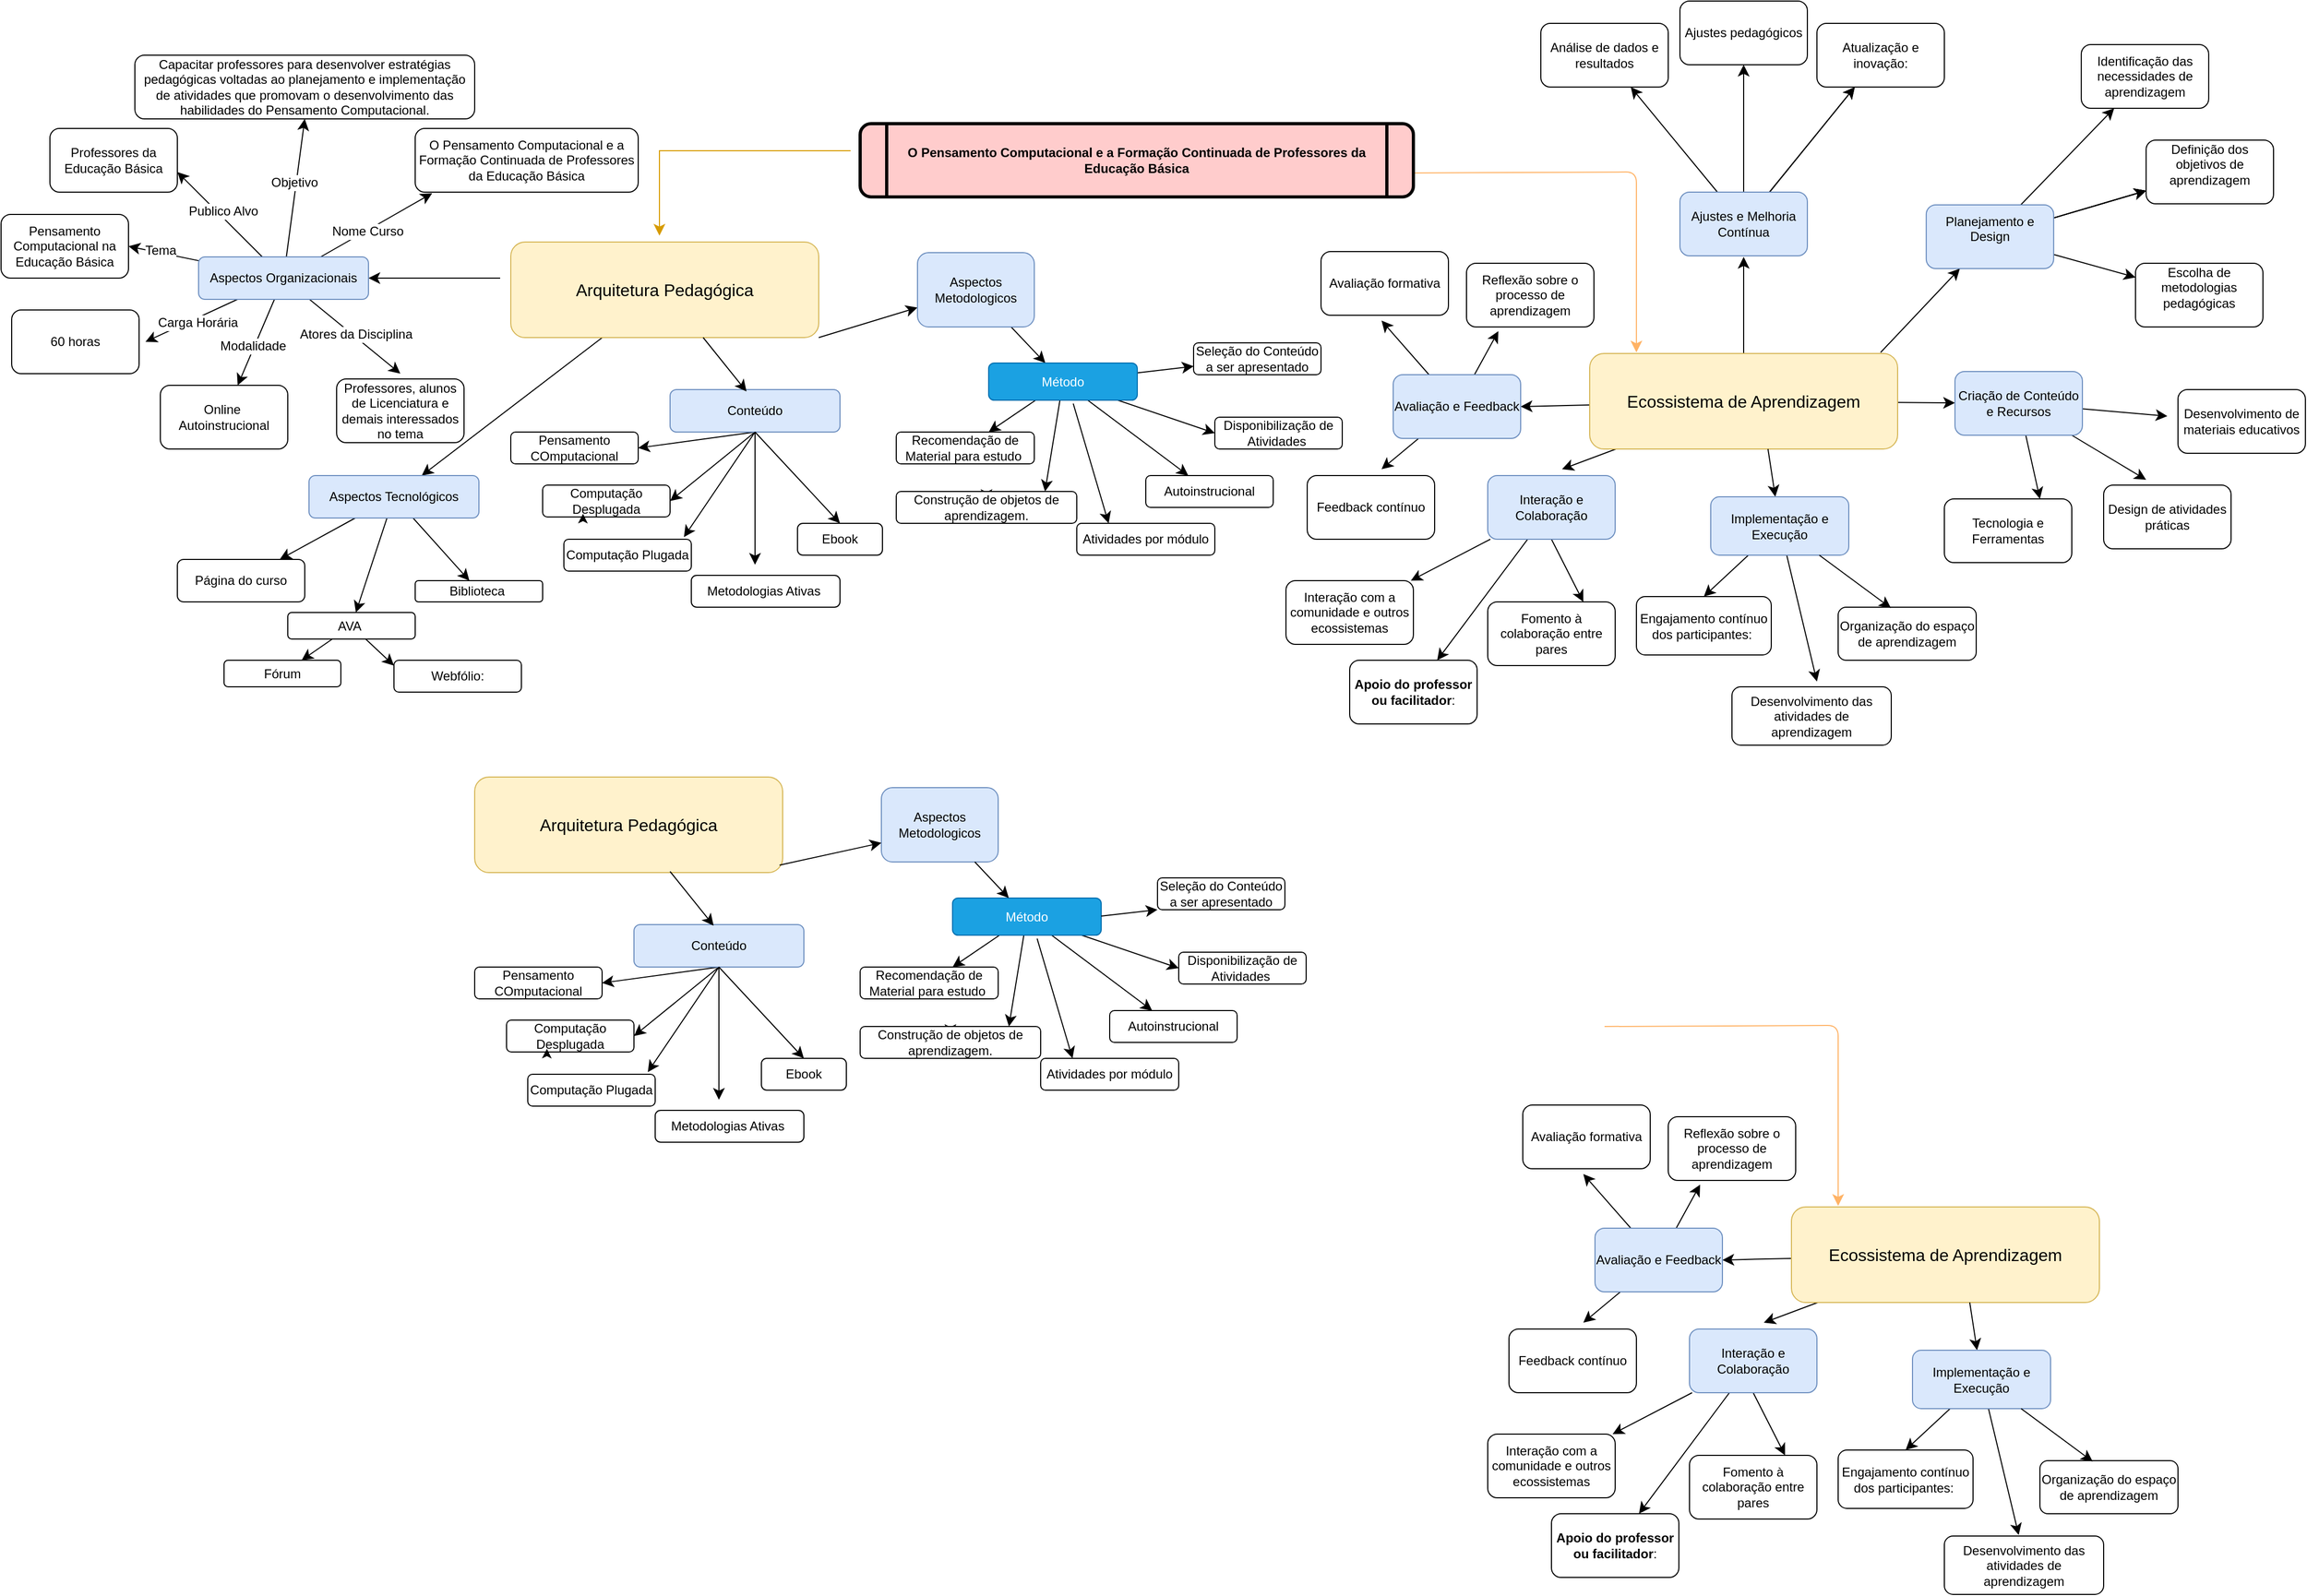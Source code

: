 <mxfile version="26.1.0">
  <diagram name="Page-1" id="c7558073-3199-34d8-9f00-42111426c3f3">
    <mxGraphModel dx="3997" dy="2118" grid="1" gridSize="10" guides="1" tooltips="1" connect="1" arrows="1" fold="1" page="1" pageScale="1" pageWidth="826" pageHeight="1169" background="none" math="0" shadow="0">
      <root>
        <mxCell id="0" />
        <mxCell id="1" parent="0" />
        <mxCell id="SkKkJVJDw8LlTHJwV8wK-248" style="edgeStyle=none;curved=0;rounded=1;orthogonalLoop=1;jettySize=auto;html=1;fontSize=12;startSize=8;endSize=8;jumpSize=15;strokeColor=#FFB366;" parent="1" edge="1">
          <mxGeometry relative="1" as="geometry">
            <mxPoint x="580" y="-570" as="targetPoint" />
            <mxPoint x="360" y="-739" as="sourcePoint" />
            <Array as="points">
              <mxPoint x="580" y="-740" />
            </Array>
          </mxGeometry>
        </mxCell>
        <mxCell id="SkKkJVJDw8LlTHJwV8wK-280" style="edgeStyle=none;curved=0;rounded=0;orthogonalLoop=1;jettySize=auto;html=1;fontSize=12;startSize=8;endSize=8;fillColor=#ffe6cc;strokeColor=#D79B00;jumpSize=15;" parent="1" edge="1">
          <mxGeometry relative="1" as="geometry">
            <mxPoint x="-340" y="-680" as="targetPoint" />
            <mxPoint x="-160" y="-760" as="sourcePoint" />
            <Array as="points">
              <mxPoint x="-340" y="-760" />
            </Array>
          </mxGeometry>
        </mxCell>
        <mxCell id="5" value="O Pensamento Computacional e a Formação Continuada de Professores da Educação Básica" style="shape=process;whiteSpace=wrap;align=center;verticalAlign=middle;size=0.048;fontStyle=1;strokeWidth=3;fillColor=#FFCCCC;rounded=1;" parent="1" vertex="1">
          <mxGeometry x="-151" y="-785.5" width="521" height="69" as="geometry" />
        </mxCell>
        <mxCell id="SkKkJVJDw8LlTHJwV8wK-193" style="edgeStyle=none;curved=1;rounded=1;orthogonalLoop=1;jettySize=auto;html=1;fontSize=12;startSize=8;endSize=8;" parent="1" target="SkKkJVJDw8LlTHJwV8wK-194" edge="1">
          <mxGeometry relative="1" as="geometry">
            <mxPoint x="912.93" y="-567" as="targetPoint" />
            <mxPoint x="810" y="-570" as="sourcePoint" />
          </mxGeometry>
        </mxCell>
        <mxCell id="SkKkJVJDw8LlTHJwV8wK-197" style="edgeStyle=none;curved=1;rounded=1;orthogonalLoop=1;jettySize=auto;html=1;fontSize=12;startSize=8;endSize=8;" parent="1" source="SkKkJVJDw8LlTHJwV8wK-104" target="SkKkJVJDw8LlTHJwV8wK-198" edge="1">
          <mxGeometry relative="1" as="geometry">
            <mxPoint x="780" y="-417" as="targetPoint" />
          </mxGeometry>
        </mxCell>
        <mxCell id="SkKkJVJDw8LlTHJwV8wK-201" style="edgeStyle=none;curved=1;rounded=1;orthogonalLoop=1;jettySize=auto;html=1;fontSize=12;startSize=8;endSize=8;entryX=1;entryY=0.5;entryDx=0;entryDy=0;" parent="1" source="SkKkJVJDw8LlTHJwV8wK-104" target="SkKkJVJDw8LlTHJwV8wK-202" edge="1">
          <mxGeometry relative="1" as="geometry">
            <mxPoint x="483" y="-498.87" as="targetPoint" />
          </mxGeometry>
        </mxCell>
        <mxCell id="SkKkJVJDw8LlTHJwV8wK-257" style="edgeStyle=none;curved=1;rounded=1;orthogonalLoop=1;jettySize=auto;html=1;fontSize=12;startSize=8;endSize=8;" parent="1" source="SkKkJVJDw8LlTHJwV8wK-104" edge="1">
          <mxGeometry relative="1" as="geometry">
            <mxPoint x="510" y="-460" as="targetPoint" />
          </mxGeometry>
        </mxCell>
        <mxCell id="SkKkJVJDw8LlTHJwV8wK-264" style="edgeStyle=none;curved=1;rounded=1;orthogonalLoop=1;jettySize=auto;html=1;fontSize=12;startSize=8;endSize=8;" parent="1" source="SkKkJVJDw8LlTHJwV8wK-104" edge="1">
          <mxGeometry relative="1" as="geometry">
            <mxPoint x="681" y="-660" as="targetPoint" />
          </mxGeometry>
        </mxCell>
        <mxCell id="SkKkJVJDw8LlTHJwV8wK-104" value="Ecossistema de Aprendizagem" style="text;strokeColor=#d6b656;fillColor=#fff2cc;html=1;align=center;verticalAlign=middle;whiteSpace=wrap;rounded=1;fontSize=16;" parent="1" vertex="1">
          <mxGeometry x="536" y="-569" width="290" height="90" as="geometry" />
        </mxCell>
        <mxCell id="SkKkJVJDw8LlTHJwV8wK-106" style="edgeStyle=none;curved=1;rounded=1;orthogonalLoop=1;jettySize=auto;html=1;fontSize=12;startSize=8;endSize=8;exitX=1;exitY=1;exitDx=0;exitDy=0;" parent="1" source="SkKkJVJDw8LlTHJwV8wK-105" target="SkKkJVJDw8LlTHJwV8wK-107" edge="1">
          <mxGeometry relative="1" as="geometry">
            <mxPoint x="-100" y="-460" as="targetPoint" />
            <mxPoint x="-26.842" y="-530" as="sourcePoint" />
          </mxGeometry>
        </mxCell>
        <mxCell id="SkKkJVJDw8LlTHJwV8wK-111" value="" style="edgeStyle=none;curved=1;rounded=1;orthogonalLoop=1;jettySize=auto;html=1;fontSize=12;startSize=8;endSize=8;" parent="1" target="SkKkJVJDw8LlTHJwV8wK-108" edge="1">
          <mxGeometry relative="1" as="geometry">
            <mxPoint x="-490" y="-640" as="sourcePoint" />
          </mxGeometry>
        </mxCell>
        <mxCell id="SkKkJVJDw8LlTHJwV8wK-191" style="edgeStyle=none;curved=1;rounded=1;orthogonalLoop=1;jettySize=auto;html=1;fontSize=12;startSize=8;endSize=8;" parent="1" source="SkKkJVJDw8LlTHJwV8wK-105" target="SkKkJVJDw8LlTHJwV8wK-109" edge="1">
          <mxGeometry relative="1" as="geometry">
            <mxPoint x="-460" y="-480" as="targetPoint" />
          </mxGeometry>
        </mxCell>
        <mxCell id="SkKkJVJDw8LlTHJwV8wK-105" value="Arquitetura Pedagógica" style="text;strokeColor=#d6b656;fillColor=#fff2cc;html=1;align=center;verticalAlign=middle;whiteSpace=wrap;rounded=1;fontSize=16;" parent="1" vertex="1">
          <mxGeometry x="-480" y="-674" width="290" height="90" as="geometry" />
        </mxCell>
        <mxCell id="SkKkJVJDw8LlTHJwV8wK-114" value="" style="edgeStyle=none;curved=1;rounded=1;orthogonalLoop=1;jettySize=auto;html=1;fontSize=12;startSize=8;endSize=8;" parent="1" source="SkKkJVJDw8LlTHJwV8wK-107" target="SkKkJVJDw8LlTHJwV8wK-113" edge="1">
          <mxGeometry relative="1" as="geometry" />
        </mxCell>
        <mxCell id="SkKkJVJDw8LlTHJwV8wK-107" value="Aspectos Metodologicos" style="rounded=1;whiteSpace=wrap;html=1;fillColor=#dae8fc;strokeColor=#6c8ebf;" parent="1" vertex="1">
          <mxGeometry x="-97" y="-664" width="110" height="70" as="geometry" />
        </mxCell>
        <mxCell id="SkKkJVJDw8LlTHJwV8wK-145" style="edgeStyle=none;curved=1;rounded=1;orthogonalLoop=1;jettySize=auto;html=1;fontSize=12;startSize=8;endSize=8;entryX=0.5;entryY=1;entryDx=0;entryDy=0;" parent="1" source="SkKkJVJDw8LlTHJwV8wK-108" target="SkKkJVJDw8LlTHJwV8wK-146" edge="1">
          <mxGeometry relative="1" as="geometry">
            <mxPoint x="-594" y="-780" as="targetPoint" />
          </mxGeometry>
        </mxCell>
        <mxCell id="SkKkJVJDw8LlTHJwV8wK-147" value="Objetivo" style="edgeLabel;html=1;align=center;verticalAlign=middle;resizable=0;points=[];fontSize=12;rounded=1;" parent="SkKkJVJDw8LlTHJwV8wK-145" vertex="1" connectable="0">
          <mxGeometry x="0.082" y="2" relative="1" as="geometry">
            <mxPoint as="offset" />
          </mxGeometry>
        </mxCell>
        <mxCell id="SkKkJVJDw8LlTHJwV8wK-148" style="edgeStyle=none;curved=1;rounded=1;orthogonalLoop=1;jettySize=auto;html=1;fontSize=12;startSize=8;endSize=8;" parent="1" source="SkKkJVJDw8LlTHJwV8wK-108" edge="1">
          <mxGeometry relative="1" as="geometry">
            <mxPoint x="-554" y="-720" as="targetPoint" />
          </mxGeometry>
        </mxCell>
        <mxCell id="SkKkJVJDw8LlTHJwV8wK-151" value="Nome Curso" style="edgeLabel;html=1;align=center;verticalAlign=middle;resizable=0;points=[];fontSize=12;rounded=1;" parent="SkKkJVJDw8LlTHJwV8wK-148" vertex="1" connectable="0">
          <mxGeometry x="-0.169" y="-1" relative="1" as="geometry">
            <mxPoint as="offset" />
          </mxGeometry>
        </mxCell>
        <mxCell id="SkKkJVJDw8LlTHJwV8wK-152" style="edgeStyle=none;curved=1;rounded=1;orthogonalLoop=1;jettySize=auto;html=1;fontSize=12;startSize=8;endSize=8;" parent="1" source="SkKkJVJDw8LlTHJwV8wK-108" edge="1">
          <mxGeometry relative="1" as="geometry">
            <mxPoint x="-794" y="-740" as="targetPoint" />
          </mxGeometry>
        </mxCell>
        <mxCell id="SkKkJVJDw8LlTHJwV8wK-153" value="Publico Alvo" style="edgeLabel;html=1;align=center;verticalAlign=middle;resizable=0;points=[];fontSize=12;rounded=1;" parent="SkKkJVJDw8LlTHJwV8wK-152" vertex="1" connectable="0">
          <mxGeometry x="-0.003" y="-4" relative="1" as="geometry">
            <mxPoint as="offset" />
          </mxGeometry>
        </mxCell>
        <mxCell id="SkKkJVJDw8LlTHJwV8wK-155" style="edgeStyle=none;curved=1;rounded=1;orthogonalLoop=1;jettySize=auto;html=1;fontSize=12;startSize=8;endSize=8;" parent="1" source="SkKkJVJDw8LlTHJwV8wK-108" edge="1">
          <mxGeometry relative="1" as="geometry">
            <mxPoint x="-824" y="-580" as="targetPoint" />
          </mxGeometry>
        </mxCell>
        <mxCell id="SkKkJVJDw8LlTHJwV8wK-156" value="Carga Horária" style="edgeLabel;html=1;align=center;verticalAlign=middle;resizable=0;points=[];fontSize=12;rounded=1;" parent="SkKkJVJDw8LlTHJwV8wK-155" vertex="1" connectable="0">
          <mxGeometry x="-0.085" y="4" relative="1" as="geometry">
            <mxPoint as="offset" />
          </mxGeometry>
        </mxCell>
        <mxCell id="SkKkJVJDw8LlTHJwV8wK-158" style="edgeStyle=none;curved=1;rounded=1;orthogonalLoop=1;jettySize=auto;html=1;fontSize=12;startSize=8;endSize=8;" parent="1" source="SkKkJVJDw8LlTHJwV8wK-108" target="SkKkJVJDw8LlTHJwV8wK-159" edge="1">
          <mxGeometry relative="1" as="geometry">
            <mxPoint x="-814" y="-540" as="targetPoint" />
          </mxGeometry>
        </mxCell>
        <mxCell id="SkKkJVJDw8LlTHJwV8wK-160" value="Modalidade" style="edgeLabel;html=1;align=center;verticalAlign=middle;resizable=0;points=[];fontSize=12;rounded=1;" parent="SkKkJVJDw8LlTHJwV8wK-158" vertex="1" connectable="0">
          <mxGeometry x="0.087" y="-2" relative="1" as="geometry">
            <mxPoint as="offset" />
          </mxGeometry>
        </mxCell>
        <mxCell id="SkKkJVJDw8LlTHJwV8wK-161" style="edgeStyle=none;curved=1;rounded=1;orthogonalLoop=1;jettySize=auto;html=1;fontSize=12;startSize=8;endSize=8;" parent="1" source="SkKkJVJDw8LlTHJwV8wK-108" edge="1">
          <mxGeometry relative="1" as="geometry">
            <mxPoint x="-584" y="-550" as="targetPoint" />
          </mxGeometry>
        </mxCell>
        <mxCell id="SkKkJVJDw8LlTHJwV8wK-162" value="Atores da Disciplina" style="edgeLabel;html=1;align=center;verticalAlign=middle;resizable=0;points=[];fontSize=12;rounded=1;" parent="SkKkJVJDw8LlTHJwV8wK-161" vertex="1" connectable="0">
          <mxGeometry x="-0.018" y="2" relative="1" as="geometry">
            <mxPoint as="offset" />
          </mxGeometry>
        </mxCell>
        <mxCell id="SkKkJVJDw8LlTHJwV8wK-166" style="edgeStyle=none;curved=1;rounded=1;orthogonalLoop=1;jettySize=auto;html=1;fontSize=12;startSize=8;endSize=8;entryX=1;entryY=0.5;entryDx=0;entryDy=0;" parent="1" source="SkKkJVJDw8LlTHJwV8wK-108" target="SkKkJVJDw8LlTHJwV8wK-168" edge="1">
          <mxGeometry relative="1" as="geometry">
            <mxPoint x="-814" y="-680" as="targetPoint" />
          </mxGeometry>
        </mxCell>
        <mxCell id="SkKkJVJDw8LlTHJwV8wK-167" value="Tema" style="edgeLabel;html=1;align=center;verticalAlign=middle;resizable=0;points=[];fontSize=12;rounded=1;" parent="SkKkJVJDw8LlTHJwV8wK-166" vertex="1" connectable="0">
          <mxGeometry x="0.093" y="-2" relative="1" as="geometry">
            <mxPoint as="offset" />
          </mxGeometry>
        </mxCell>
        <mxCell id="SkKkJVJDw8LlTHJwV8wK-108" value="Aspectos Organizacionais" style="rounded=1;whiteSpace=wrap;html=1;fillColor=#dae8fc;strokeColor=#6c8ebf;" parent="1" vertex="1">
          <mxGeometry x="-774" y="-660" width="160" height="40" as="geometry" />
        </mxCell>
        <mxCell id="SkKkJVJDw8LlTHJwV8wK-175" value="" style="edgeStyle=none;curved=1;rounded=1;orthogonalLoop=1;jettySize=auto;html=1;fontSize=12;startSize=8;endSize=8;" parent="1" source="SkKkJVJDw8LlTHJwV8wK-109" target="SkKkJVJDw8LlTHJwV8wK-174" edge="1">
          <mxGeometry relative="1" as="geometry" />
        </mxCell>
        <mxCell id="SkKkJVJDw8LlTHJwV8wK-181" style="edgeStyle=none;curved=1;rounded=1;orthogonalLoop=1;jettySize=auto;html=1;fontSize=12;startSize=8;endSize=8;" parent="1" source="SkKkJVJDw8LlTHJwV8wK-109" target="SkKkJVJDw8LlTHJwV8wK-182" edge="1">
          <mxGeometry relative="1" as="geometry">
            <mxPoint x="-440" y="-369" as="targetPoint" />
          </mxGeometry>
        </mxCell>
        <mxCell id="SkKkJVJDw8LlTHJwV8wK-183" style="edgeStyle=none;curved=1;rounded=1;orthogonalLoop=1;jettySize=auto;html=1;fontSize=12;startSize=8;endSize=8;" parent="1" source="SkKkJVJDw8LlTHJwV8wK-109" target="SkKkJVJDw8LlTHJwV8wK-184" edge="1">
          <mxGeometry relative="1" as="geometry">
            <mxPoint x="-720" y="-409" as="targetPoint" />
          </mxGeometry>
        </mxCell>
        <mxCell id="SkKkJVJDw8LlTHJwV8wK-109" value="Aspectos Tecnológicos" style="rounded=1;whiteSpace=wrap;html=1;fillColor=#dae8fc;strokeColor=#6c8ebf;" parent="1" vertex="1">
          <mxGeometry x="-670" y="-454" width="160" height="40" as="geometry" />
        </mxCell>
        <mxCell id="SkKkJVJDw8LlTHJwV8wK-131" value="" style="edgeStyle=none;curved=1;rounded=1;orthogonalLoop=1;jettySize=auto;html=1;fontSize=12;startSize=8;endSize=8;entryX=1;entryY=0.5;entryDx=0;entryDy=0;exitX=0.5;exitY=1;exitDx=0;exitDy=0;" parent="1" source="SkKkJVJDw8LlTHJwV8wK-110" target="SkKkJVJDw8LlTHJwV8wK-128" edge="1">
          <mxGeometry relative="1" as="geometry">
            <mxPoint x="-350" y="-450" as="targetPoint" />
            <mxPoint x="-250" y="-490" as="sourcePoint" />
          </mxGeometry>
        </mxCell>
        <mxCell id="SkKkJVJDw8LlTHJwV8wK-141" style="edgeStyle=none;curved=1;rounded=1;orthogonalLoop=1;jettySize=auto;html=1;fontSize=12;startSize=8;endSize=8;entryX=1;entryY=0.5;entryDx=0;entryDy=0;exitX=0.5;exitY=1;exitDx=0;exitDy=0;" parent="1" source="SkKkJVJDw8LlTHJwV8wK-110" target="SkKkJVJDw8LlTHJwV8wK-142" edge="1">
          <mxGeometry relative="1" as="geometry">
            <mxPoint x="-310" y="-390" as="targetPoint" />
          </mxGeometry>
        </mxCell>
        <mxCell id="SkKkJVJDw8LlTHJwV8wK-110" value="Conteúdo" style="rounded=1;whiteSpace=wrap;html=1;fillColor=#dae8fc;strokeColor=#6c8ebf;" parent="1" vertex="1">
          <mxGeometry x="-330" y="-535" width="160" height="40" as="geometry" />
        </mxCell>
        <mxCell id="SkKkJVJDw8LlTHJwV8wK-116" value="" style="edgeStyle=none;curved=1;rounded=1;orthogonalLoop=1;jettySize=auto;html=1;fontSize=12;startSize=8;endSize=8;" parent="1" source="SkKkJVJDw8LlTHJwV8wK-113" target="SkKkJVJDw8LlTHJwV8wK-115" edge="1">
          <mxGeometry relative="1" as="geometry" />
        </mxCell>
        <mxCell id="SkKkJVJDw8LlTHJwV8wK-121" value="" style="edgeStyle=none;curved=1;rounded=1;orthogonalLoop=1;jettySize=auto;html=1;fontSize=12;startSize=8;endSize=8;" parent="1" source="SkKkJVJDw8LlTHJwV8wK-113" target="SkKkJVJDw8LlTHJwV8wK-120" edge="1">
          <mxGeometry relative="1" as="geometry" />
        </mxCell>
        <mxCell id="SkKkJVJDw8LlTHJwV8wK-123" value="" style="edgeStyle=none;curved=1;rounded=1;orthogonalLoop=1;jettySize=auto;html=1;fontSize=12;startSize=8;endSize=8;" parent="1" source="SkKkJVJDw8LlTHJwV8wK-113" target="SkKkJVJDw8LlTHJwV8wK-122" edge="1">
          <mxGeometry relative="1" as="geometry" />
        </mxCell>
        <mxCell id="SkKkJVJDw8LlTHJwV8wK-124" style="edgeStyle=none;curved=1;rounded=1;orthogonalLoop=1;jettySize=auto;html=1;fontSize=12;startSize=8;endSize=8;exitX=0.569;exitY=1.091;exitDx=0;exitDy=0;exitPerimeter=0;" parent="1" source="SkKkJVJDw8LlTHJwV8wK-113" edge="1">
          <mxGeometry relative="1" as="geometry">
            <mxPoint x="83" y="-409" as="targetPoint" />
          </mxGeometry>
        </mxCell>
        <mxCell id="SkKkJVJDw8LlTHJwV8wK-139" style="edgeStyle=none;curved=1;rounded=1;orthogonalLoop=1;jettySize=auto;html=1;entryX=0;entryY=0.5;entryDx=0;entryDy=0;fontSize=12;startSize=8;endSize=8;" parent="1" source="SkKkJVJDw8LlTHJwV8wK-113" target="SkKkJVJDw8LlTHJwV8wK-117" edge="1">
          <mxGeometry relative="1" as="geometry" />
        </mxCell>
        <mxCell id="SkKkJVJDw8LlTHJwV8wK-171" style="edgeStyle=none;curved=1;rounded=1;orthogonalLoop=1;jettySize=auto;html=1;fontSize=12;startSize=8;endSize=8;entryX=0.824;entryY=0;entryDx=0;entryDy=0;entryPerimeter=0;" parent="1" source="SkKkJVJDw8LlTHJwV8wK-113" target="SkKkJVJDw8LlTHJwV8wK-173" edge="1">
          <mxGeometry relative="1" as="geometry">
            <mxPoint x="-27" y="-369" as="targetPoint" />
          </mxGeometry>
        </mxCell>
        <mxCell id="SkKkJVJDw8LlTHJwV8wK-113" value="Método" style="whiteSpace=wrap;html=1;rounded=1;fillColor=#1ba1e2;strokeColor=#006EAF;fontColor=#ffffff;" parent="1" vertex="1">
          <mxGeometry x="-30" y="-560" width="140" height="35" as="geometry" />
        </mxCell>
        <mxCell id="SkKkJVJDw8LlTHJwV8wK-115" value="Autoinstrucional" style="whiteSpace=wrap;html=1;rounded=1;" parent="1" vertex="1">
          <mxGeometry x="118" y="-454" width="120" height="30" as="geometry" />
        </mxCell>
        <mxCell id="SkKkJVJDw8LlTHJwV8wK-117" value="Disponibilização de Atividades&amp;nbsp;" style="whiteSpace=wrap;html=1;rounded=1;" parent="1" vertex="1">
          <mxGeometry x="183" y="-509" width="120" height="30" as="geometry" />
        </mxCell>
        <mxCell id="SkKkJVJDw8LlTHJwV8wK-120" value="Seleção do Conteúdo a ser apresentado" style="whiteSpace=wrap;html=1;rounded=1;" parent="1" vertex="1">
          <mxGeometry x="163" y="-579" width="120" height="30" as="geometry" />
        </mxCell>
        <mxCell id="SkKkJVJDw8LlTHJwV8wK-122" value="Recomendação de Material para estudo&amp;nbsp;" style="whiteSpace=wrap;html=1;rounded=1;" parent="1" vertex="1">
          <mxGeometry x="-117" y="-495" width="130" height="30" as="geometry" />
        </mxCell>
        <mxCell id="SkKkJVJDw8LlTHJwV8wK-125" value="Atividades por módulo" style="whiteSpace=wrap;html=1;rounded=1;" parent="1" vertex="1">
          <mxGeometry x="53" y="-409" width="130" height="30" as="geometry" />
        </mxCell>
        <mxCell id="SkKkJVJDw8LlTHJwV8wK-126" style="edgeStyle=none;curved=1;rounded=1;orthogonalLoop=1;jettySize=auto;html=1;exitX=0.75;exitY=1;exitDx=0;exitDy=0;fontSize=12;startSize=8;endSize=8;" parent="1" source="SkKkJVJDw8LlTHJwV8wK-122" target="SkKkJVJDw8LlTHJwV8wK-122" edge="1">
          <mxGeometry relative="1" as="geometry" />
        </mxCell>
        <mxCell id="SkKkJVJDw8LlTHJwV8wK-128" value="Pensamento COmputacional" style="whiteSpace=wrap;html=1;rounded=1;" parent="1" vertex="1">
          <mxGeometry x="-480" y="-495" width="120" height="30" as="geometry" />
        </mxCell>
        <mxCell id="SkKkJVJDw8LlTHJwV8wK-137" value="Metodologias Ativas&amp;nbsp;" style="whiteSpace=wrap;html=1;rounded=1;arcSize=17;" parent="1" vertex="1">
          <mxGeometry x="-310" y="-360" width="140" height="30" as="geometry" />
        </mxCell>
        <mxCell id="SkKkJVJDw8LlTHJwV8wK-142" value="Computação Desplugada" style="whiteSpace=wrap;html=1;rounded=1;" parent="1" vertex="1">
          <mxGeometry x="-450" y="-445" width="120" height="30" as="geometry" />
        </mxCell>
        <mxCell id="SkKkJVJDw8LlTHJwV8wK-146" value="Capacitar professores para desenvolver estratégias pedagógicas voltadas ao planejamento e implementação de atividades que promovam o desenvolvimento das habilidades do Pensamento Computacional." style="rounded=1;whiteSpace=wrap;html=1;" parent="1" vertex="1">
          <mxGeometry x="-834" y="-850" width="320" height="60" as="geometry" />
        </mxCell>
        <mxCell id="SkKkJVJDw8LlTHJwV8wK-150" value="O Pensamento Computacional e a Formação Continuada de Professores da Educação Básica" style="rounded=1;whiteSpace=wrap;html=1;" parent="1" vertex="1">
          <mxGeometry x="-570" y="-781" width="210" height="60" as="geometry" />
        </mxCell>
        <mxCell id="SkKkJVJDw8LlTHJwV8wK-154" value="Professores da Educação Básica" style="rounded=1;whiteSpace=wrap;html=1;" parent="1" vertex="1">
          <mxGeometry x="-914" y="-781" width="120" height="60" as="geometry" />
        </mxCell>
        <mxCell id="SkKkJVJDw8LlTHJwV8wK-157" value="60 horas" style="rounded=1;whiteSpace=wrap;html=1;" parent="1" vertex="1">
          <mxGeometry x="-950" y="-610" width="120" height="60" as="geometry" />
        </mxCell>
        <mxCell id="SkKkJVJDw8LlTHJwV8wK-159" value="Online&amp;nbsp; Autoinstrucional" style="rounded=1;whiteSpace=wrap;html=1;" parent="1" vertex="1">
          <mxGeometry x="-810" y="-539" width="120" height="60" as="geometry" />
        </mxCell>
        <mxCell id="SkKkJVJDw8LlTHJwV8wK-165" value="Professores, alunos de Licenciatura e demais interessados no tema" style="rounded=1;whiteSpace=wrap;html=1;" parent="1" vertex="1">
          <mxGeometry x="-644" y="-545" width="120" height="60" as="geometry" />
        </mxCell>
        <mxCell id="SkKkJVJDw8LlTHJwV8wK-168" value="Pensamento Computacional na Educação Básica" style="rounded=1;whiteSpace=wrap;html=1;" parent="1" vertex="1">
          <mxGeometry x="-960" y="-700" width="120" height="60" as="geometry" />
        </mxCell>
        <mxCell id="SkKkJVJDw8LlTHJwV8wK-185" style="edgeStyle=none;curved=1;rounded=1;orthogonalLoop=1;jettySize=auto;html=1;exitX=0.5;exitY=0;exitDx=0;exitDy=0;fontSize=12;startSize=8;endSize=8;" parent="1" source="SkKkJVJDw8LlTHJwV8wK-173" edge="1">
          <mxGeometry relative="1" as="geometry">
            <mxPoint x="-32" y="-430" as="targetPoint" />
          </mxGeometry>
        </mxCell>
        <mxCell id="SkKkJVJDw8LlTHJwV8wK-173" value="Construção de objetos de aprendizagem." style="rounded=1;whiteSpace=wrap;html=1;" parent="1" vertex="1">
          <mxGeometry x="-117" y="-439" width="170" height="30" as="geometry" />
        </mxCell>
        <mxCell id="SkKkJVJDw8LlTHJwV8wK-178" style="edgeStyle=none;curved=1;rounded=1;orthogonalLoop=1;jettySize=auto;html=1;fontSize=12;startSize=8;endSize=8;" parent="1" source="SkKkJVJDw8LlTHJwV8wK-174" edge="1">
          <mxGeometry relative="1" as="geometry">
            <mxPoint x="-590" y="-275" as="targetPoint" />
          </mxGeometry>
        </mxCell>
        <mxCell id="SkKkJVJDw8LlTHJwV8wK-179" style="edgeStyle=none;curved=1;rounded=1;orthogonalLoop=1;jettySize=auto;html=1;fontSize=12;startSize=8;endSize=8;" parent="1" source="SkKkJVJDw8LlTHJwV8wK-174" target="SkKkJVJDw8LlTHJwV8wK-180" edge="1">
          <mxGeometry relative="1" as="geometry">
            <mxPoint x="-680" y="-265" as="targetPoint" />
          </mxGeometry>
        </mxCell>
        <mxCell id="SkKkJVJDw8LlTHJwV8wK-174" value="AVA&amp;nbsp;" style="whiteSpace=wrap;html=1;rounded=1;" parent="1" vertex="1">
          <mxGeometry x="-690" y="-325" width="120" height="25" as="geometry" />
        </mxCell>
        <mxCell id="SkKkJVJDw8LlTHJwV8wK-177" value="Webfólio:" style="rounded=1;whiteSpace=wrap;html=1;" parent="1" vertex="1">
          <mxGeometry x="-590" y="-280" width="120" height="30" as="geometry" />
        </mxCell>
        <mxCell id="SkKkJVJDw8LlTHJwV8wK-180" value="Fórum" style="rounded=1;whiteSpace=wrap;html=1;" parent="1" vertex="1">
          <mxGeometry x="-750" y="-280" width="110" height="25" as="geometry" />
        </mxCell>
        <mxCell id="SkKkJVJDw8LlTHJwV8wK-182" value="Biblioteca&amp;nbsp;" style="rounded=1;whiteSpace=wrap;html=1;" parent="1" vertex="1">
          <mxGeometry x="-570" y="-355" width="120" height="20" as="geometry" />
        </mxCell>
        <mxCell id="SkKkJVJDw8LlTHJwV8wK-184" value="Página do curso" style="rounded=1;whiteSpace=wrap;html=1;" parent="1" vertex="1">
          <mxGeometry x="-794" y="-375" width="120" height="40" as="geometry" />
        </mxCell>
        <mxCell id="SkKkJVJDw8LlTHJwV8wK-190" style="edgeStyle=none;curved=1;rounded=1;orthogonalLoop=1;jettySize=auto;html=1;entryX=0.45;entryY=0.045;entryDx=0;entryDy=0;entryPerimeter=0;fontSize=12;startSize=8;endSize=8;" parent="1" source="SkKkJVJDw8LlTHJwV8wK-105" target="SkKkJVJDw8LlTHJwV8wK-110" edge="1">
          <mxGeometry relative="1" as="geometry" />
        </mxCell>
        <mxCell id="SkKkJVJDw8LlTHJwV8wK-209" style="edgeStyle=none;curved=1;rounded=1;orthogonalLoop=1;jettySize=auto;html=1;fontSize=12;startSize=8;endSize=8;" parent="1" source="SkKkJVJDw8LlTHJwV8wK-194" target="SkKkJVJDw8LlTHJwV8wK-210" edge="1">
          <mxGeometry relative="1" as="geometry">
            <mxPoint x="958.93" y="-554" as="targetPoint" />
          </mxGeometry>
        </mxCell>
        <mxCell id="SkKkJVJDw8LlTHJwV8wK-274" value="" style="edgeStyle=none;curved=1;rounded=1;orthogonalLoop=1;jettySize=auto;html=1;fontSize=12;startSize=8;endSize=8;" parent="1" source="SkKkJVJDw8LlTHJwV8wK-194" target="SkKkJVJDw8LlTHJwV8wK-273" edge="1">
          <mxGeometry relative="1" as="geometry" />
        </mxCell>
        <mxCell id="SkKkJVJDw8LlTHJwV8wK-275" value="" style="edgeStyle=none;curved=1;rounded=1;orthogonalLoop=1;jettySize=auto;html=1;fontSize=12;startSize=8;endSize=8;" parent="1" source="SkKkJVJDw8LlTHJwV8wK-194" target="SkKkJVJDw8LlTHJwV8wK-208" edge="1">
          <mxGeometry relative="1" as="geometry" />
        </mxCell>
        <mxCell id="SkKkJVJDw8LlTHJwV8wK-276" value="" style="edgeStyle=none;curved=1;rounded=1;orthogonalLoop=1;jettySize=auto;html=1;fontSize=12;startSize=8;endSize=8;" parent="1" source="SkKkJVJDw8LlTHJwV8wK-194" target="SkKkJVJDw8LlTHJwV8wK-208" edge="1">
          <mxGeometry relative="1" as="geometry" />
        </mxCell>
        <mxCell id="SkKkJVJDw8LlTHJwV8wK-277" value="" style="edgeStyle=none;curved=1;rounded=1;orthogonalLoop=1;jettySize=auto;html=1;fontSize=12;startSize=8;endSize=8;" parent="1" source="SkKkJVJDw8LlTHJwV8wK-194" target="SkKkJVJDw8LlTHJwV8wK-208" edge="1">
          <mxGeometry relative="1" as="geometry" />
        </mxCell>
        <mxCell id="SkKkJVJDw8LlTHJwV8wK-278" value="" style="edgeStyle=none;curved=1;rounded=1;orthogonalLoop=1;jettySize=auto;html=1;fontSize=12;startSize=8;endSize=8;" parent="1" source="SkKkJVJDw8LlTHJwV8wK-194" target="SkKkJVJDw8LlTHJwV8wK-208" edge="1">
          <mxGeometry relative="1" as="geometry" />
        </mxCell>
        <mxCell id="SkKkJVJDw8LlTHJwV8wK-194" value="&#xa;Planejamento e Design&#xa;&#xa;" style="rounded=1;whiteSpace=wrap;html=1;fillColor=#dae8fc;strokeColor=#6c8ebf;" parent="1" vertex="1">
          <mxGeometry x="852.93" y="-709" width="120" height="60" as="geometry" />
        </mxCell>
        <mxCell id="SkKkJVJDw8LlTHJwV8wK-237" style="edgeStyle=none;curved=1;rounded=1;orthogonalLoop=1;jettySize=auto;html=1;fontSize=12;startSize=8;endSize=8;exitX=0.5;exitY=1;exitDx=0;exitDy=0;entryX=0.75;entryY=0;entryDx=0;entryDy=0;" parent="1" source="SkKkJVJDw8LlTHJwV8wK-196" target="SkKkJVJDw8LlTHJwV8wK-238" edge="1">
          <mxGeometry relative="1" as="geometry">
            <mxPoint x="540" y="-277" as="targetPoint" />
          </mxGeometry>
        </mxCell>
        <mxCell id="SkKkJVJDw8LlTHJwV8wK-239" style="edgeStyle=none;curved=1;rounded=1;orthogonalLoop=1;jettySize=auto;html=1;fontSize=12;startSize=8;endSize=8;" parent="1" source="SkKkJVJDw8LlTHJwV8wK-196" target="SkKkJVJDw8LlTHJwV8wK-240" edge="1">
          <mxGeometry relative="1" as="geometry">
            <mxPoint x="240" y="-486" as="targetPoint" />
          </mxGeometry>
        </mxCell>
        <mxCell id="SkKkJVJDw8LlTHJwV8wK-241" style="edgeStyle=none;curved=1;rounded=1;orthogonalLoop=1;jettySize=auto;html=1;fontSize=12;startSize=8;endSize=8;" parent="1" source="SkKkJVJDw8LlTHJwV8wK-196" target="SkKkJVJDw8LlTHJwV8wK-242" edge="1">
          <mxGeometry relative="1" as="geometry">
            <mxPoint x="650" y="-396" as="targetPoint" />
          </mxGeometry>
        </mxCell>
        <mxCell id="SkKkJVJDw8LlTHJwV8wK-196" value="Interação e Colaboração" style="rounded=1;whiteSpace=wrap;html=1;fillColor=#dae8fc;strokeColor=#6c8ebf;" parent="1" vertex="1">
          <mxGeometry x="440" y="-454" width="120" height="60" as="geometry" />
        </mxCell>
        <mxCell id="SkKkJVJDw8LlTHJwV8wK-211" style="edgeStyle=none;curved=1;rounded=1;orthogonalLoop=1;jettySize=auto;html=1;fontSize=12;startSize=8;endSize=8;" parent="1" source="SkKkJVJDw8LlTHJwV8wK-198" edge="1">
          <mxGeometry relative="1" as="geometry">
            <mxPoint x="1080" y="-510" as="targetPoint" />
          </mxGeometry>
        </mxCell>
        <mxCell id="SkKkJVJDw8LlTHJwV8wK-229" style="edgeStyle=none;curved=1;rounded=1;orthogonalLoop=1;jettySize=auto;html=1;fontSize=12;startSize=8;endSize=8;" parent="1" source="SkKkJVJDw8LlTHJwV8wK-198" edge="1">
          <mxGeometry relative="1" as="geometry">
            <mxPoint x="1060" y="-450" as="targetPoint" />
          </mxGeometry>
        </mxCell>
        <mxCell id="SkKkJVJDw8LlTHJwV8wK-230" style="edgeStyle=none;curved=1;rounded=1;orthogonalLoop=1;jettySize=auto;html=1;entryX=0.75;entryY=0;entryDx=0;entryDy=0;fontSize=12;startSize=8;endSize=8;" parent="1" source="SkKkJVJDw8LlTHJwV8wK-198" target="SkKkJVJDw8LlTHJwV8wK-218" edge="1">
          <mxGeometry relative="1" as="geometry" />
        </mxCell>
        <mxCell id="SkKkJVJDw8LlTHJwV8wK-198" value="Criação de Conteúdo e Recursos" style="rounded=1;whiteSpace=wrap;html=1;fillColor=#dae8fc;strokeColor=#6c8ebf;" parent="1" vertex="1">
          <mxGeometry x="880" y="-552" width="120" height="60" as="geometry" />
        </mxCell>
        <mxCell id="SkKkJVJDw8LlTHJwV8wK-250" style="edgeStyle=none;curved=1;rounded=1;orthogonalLoop=1;jettySize=auto;html=1;fontSize=12;startSize=8;endSize=8;" parent="1" source="SkKkJVJDw8LlTHJwV8wK-202" edge="1">
          <mxGeometry relative="1" as="geometry">
            <mxPoint x="340" y="-600" as="targetPoint" />
          </mxGeometry>
        </mxCell>
        <mxCell id="SkKkJVJDw8LlTHJwV8wK-251" style="edgeStyle=none;curved=1;rounded=1;orthogonalLoop=1;jettySize=auto;html=1;fontSize=12;startSize=8;endSize=8;" parent="1" source="SkKkJVJDw8LlTHJwV8wK-202" edge="1">
          <mxGeometry relative="1" as="geometry">
            <mxPoint x="450" y="-590" as="targetPoint" />
          </mxGeometry>
        </mxCell>
        <mxCell id="SkKkJVJDw8LlTHJwV8wK-253" style="edgeStyle=none;curved=1;rounded=1;orthogonalLoop=1;jettySize=auto;html=1;fontSize=12;startSize=8;endSize=8;" parent="1" source="SkKkJVJDw8LlTHJwV8wK-202" edge="1">
          <mxGeometry relative="1" as="geometry">
            <mxPoint x="340" y="-460" as="targetPoint" />
          </mxGeometry>
        </mxCell>
        <mxCell id="SkKkJVJDw8LlTHJwV8wK-202" value="Avaliação e Feedback" style="rounded=1;whiteSpace=wrap;html=1;fillColor=#dae8fc;strokeColor=#6c8ebf;" parent="1" vertex="1">
          <mxGeometry x="351" y="-549" width="120" height="60" as="geometry" />
        </mxCell>
        <mxCell id="SkKkJVJDw8LlTHJwV8wK-208" value="&#xa;Definição dos objetivos de aprendizagem&#xa;&#xa;" style="rounded=1;whiteSpace=wrap;html=1;" parent="1" vertex="1">
          <mxGeometry x="1060" y="-770" width="120" height="60" as="geometry" />
        </mxCell>
        <mxCell id="SkKkJVJDw8LlTHJwV8wK-210" value="&#xa;Escolha de metodologias pedagógicas&#xa;&#xa;" style="rounded=1;whiteSpace=wrap;html=1;" parent="1" vertex="1">
          <mxGeometry x="1050" y="-654" width="120" height="60" as="geometry" />
        </mxCell>
        <mxCell id="SkKkJVJDw8LlTHJwV8wK-213" style="edgeStyle=none;curved=1;rounded=1;orthogonalLoop=1;jettySize=auto;html=1;exitX=0.25;exitY=1;exitDx=0;exitDy=0;fontSize=12;startSize=8;endSize=8;" parent="1" source="SkKkJVJDw8LlTHJwV8wK-198" target="SkKkJVJDw8LlTHJwV8wK-198" edge="1">
          <mxGeometry relative="1" as="geometry" />
        </mxCell>
        <mxCell id="SkKkJVJDw8LlTHJwV8wK-215" value="Desenvolvimento de materiais educativos" style="rounded=1;whiteSpace=wrap;html=1;" parent="1" vertex="1">
          <mxGeometry x="1090" y="-535" width="120" height="60" as="geometry" />
        </mxCell>
        <mxCell id="SkKkJVJDw8LlTHJwV8wK-217" value="Design de atividades práticas" style="rounded=1;whiteSpace=wrap;html=1;" parent="1" vertex="1">
          <mxGeometry x="1020" y="-445" width="120" height="60" as="geometry" />
        </mxCell>
        <mxCell id="SkKkJVJDw8LlTHJwV8wK-218" value="Tecnologia e Ferramentas" style="rounded=1;whiteSpace=wrap;html=1;" parent="1" vertex="1">
          <mxGeometry x="870" y="-432" width="120" height="60" as="geometry" />
        </mxCell>
        <mxCell id="SkKkJVJDw8LlTHJwV8wK-223" value="Organização do espaço de aprendizagem" style="rounded=1;whiteSpace=wrap;html=1;" parent="1" vertex="1">
          <mxGeometry x="770" y="-330" width="130" height="50" as="geometry" />
        </mxCell>
        <mxCell id="SkKkJVJDw8LlTHJwV8wK-235" value="Desenvolvimento das atividades de aprendizagem" style="rounded=1;whiteSpace=wrap;html=1;" parent="1" vertex="1">
          <mxGeometry x="670" y="-255" width="150" height="55" as="geometry" />
        </mxCell>
        <mxCell id="SkKkJVJDw8LlTHJwV8wK-236" value="Engajamento contínuo dos participantes:&amp;nbsp;" style="rounded=1;whiteSpace=wrap;html=1;" parent="1" vertex="1">
          <mxGeometry x="580" y="-340" width="127" height="55" as="geometry" />
        </mxCell>
        <mxCell id="SkKkJVJDw8LlTHJwV8wK-238" value="Fomento à colaboração entre pares" style="rounded=1;whiteSpace=wrap;html=1;" parent="1" vertex="1">
          <mxGeometry x="440" y="-335" width="120" height="60" as="geometry" />
        </mxCell>
        <mxCell id="SkKkJVJDw8LlTHJwV8wK-240" value="Interação com a comunidade e outros ecossistemas" style="rounded=1;whiteSpace=wrap;html=1;" parent="1" vertex="1">
          <mxGeometry x="250" y="-355" width="120" height="60" as="geometry" />
        </mxCell>
        <mxCell id="SkKkJVJDw8LlTHJwV8wK-242" value="&lt;strong&gt;Apoio do professor ou facilitador&lt;/strong&gt;:" style="rounded=1;whiteSpace=wrap;html=1;" parent="1" vertex="1">
          <mxGeometry x="310" y="-280" width="120" height="60" as="geometry" />
        </mxCell>
        <mxCell id="SkKkJVJDw8LlTHJwV8wK-243" value="" style="edgeStyle=none;curved=1;rounded=1;orthogonalLoop=1;jettySize=auto;html=1;fontSize=12;startSize=8;endSize=8;exitX=0.579;exitY=1;exitDx=0;exitDy=0;exitPerimeter=0;" parent="1" source="SkKkJVJDw8LlTHJwV8wK-104" target="SkKkJVJDw8LlTHJwV8wK-200" edge="1">
          <mxGeometry relative="1" as="geometry">
            <mxPoint x="720" y="-357" as="targetPoint" />
            <mxPoint x="708" y="-477" as="sourcePoint" />
          </mxGeometry>
        </mxCell>
        <mxCell id="SkKkJVJDw8LlTHJwV8wK-261" style="edgeStyle=none;curved=1;rounded=1;orthogonalLoop=1;jettySize=auto;html=1;entryX=0.5;entryY=0;entryDx=0;entryDy=0;fontSize=12;startSize=8;endSize=8;" parent="1" source="SkKkJVJDw8LlTHJwV8wK-200" target="SkKkJVJDw8LlTHJwV8wK-236" edge="1">
          <mxGeometry relative="1" as="geometry" />
        </mxCell>
        <mxCell id="SkKkJVJDw8LlTHJwV8wK-263" style="edgeStyle=none;curved=1;rounded=1;orthogonalLoop=1;jettySize=auto;html=1;fontSize=12;startSize=8;endSize=8;" parent="1" source="SkKkJVJDw8LlTHJwV8wK-200" edge="1">
          <mxGeometry relative="1" as="geometry">
            <mxPoint x="750" y="-260" as="targetPoint" />
          </mxGeometry>
        </mxCell>
        <mxCell id="SkKkJVJDw8LlTHJwV8wK-200" value="Implementação e Execução" style="rounded=1;whiteSpace=wrap;html=1;fillColor=#dae8fc;strokeColor=#6c8ebf;" parent="1" vertex="1">
          <mxGeometry x="650" y="-434" width="130" height="55" as="geometry" />
        </mxCell>
        <mxCell id="SkKkJVJDw8LlTHJwV8wK-246" value="Avaliação formativa" style="rounded=1;whiteSpace=wrap;html=1;" parent="1" vertex="1">
          <mxGeometry x="283" y="-665" width="120" height="60" as="geometry" />
        </mxCell>
        <mxCell id="SkKkJVJDw8LlTHJwV8wK-252" value="Reflexão sobre o processo de aprendizagem" style="rounded=1;whiteSpace=wrap;html=1;" parent="1" vertex="1">
          <mxGeometry x="420" y="-654" width="120" height="60" as="geometry" />
        </mxCell>
        <mxCell id="SkKkJVJDw8LlTHJwV8wK-254" value="Feedback contínuo" style="rounded=1;whiteSpace=wrap;html=1;" parent="1" vertex="1">
          <mxGeometry x="270" y="-454" width="120" height="60" as="geometry" />
        </mxCell>
        <mxCell id="SkKkJVJDw8LlTHJwV8wK-259" style="edgeStyle=none;curved=1;rounded=1;orthogonalLoop=1;jettySize=auto;html=1;exitX=0.75;exitY=1;exitDx=0;exitDy=0;fontSize=12;startSize=8;endSize=8;" parent="1" source="SkKkJVJDw8LlTHJwV8wK-236" target="SkKkJVJDw8LlTHJwV8wK-236" edge="1">
          <mxGeometry relative="1" as="geometry" />
        </mxCell>
        <mxCell id="SkKkJVJDw8LlTHJwV8wK-262" style="edgeStyle=none;curved=1;rounded=1;orthogonalLoop=1;jettySize=auto;html=1;entryX=0.382;entryY=0.016;entryDx=0;entryDy=0;entryPerimeter=0;fontSize=12;startSize=8;endSize=8;" parent="1" source="SkKkJVJDw8LlTHJwV8wK-200" target="SkKkJVJDw8LlTHJwV8wK-223" edge="1">
          <mxGeometry relative="1" as="geometry" />
        </mxCell>
        <mxCell id="SkKkJVJDw8LlTHJwV8wK-267" value="" style="edgeStyle=none;curved=1;rounded=1;orthogonalLoop=1;jettySize=auto;html=1;fontSize=12;startSize=8;endSize=8;" parent="1" source="SkKkJVJDw8LlTHJwV8wK-265" target="SkKkJVJDw8LlTHJwV8wK-266" edge="1">
          <mxGeometry relative="1" as="geometry" />
        </mxCell>
        <mxCell id="SkKkJVJDw8LlTHJwV8wK-268" value="" style="edgeStyle=none;curved=1;rounded=1;orthogonalLoop=1;jettySize=auto;html=1;fontSize=12;startSize=8;endSize=8;" parent="1" source="SkKkJVJDw8LlTHJwV8wK-265" target="SkKkJVJDw8LlTHJwV8wK-266" edge="1">
          <mxGeometry relative="1" as="geometry" />
        </mxCell>
        <mxCell id="SkKkJVJDw8LlTHJwV8wK-270" value="" style="edgeStyle=none;curved=1;rounded=1;orthogonalLoop=1;jettySize=auto;html=1;fontSize=12;startSize=8;endSize=8;" parent="1" source="SkKkJVJDw8LlTHJwV8wK-265" target="SkKkJVJDw8LlTHJwV8wK-269" edge="1">
          <mxGeometry relative="1" as="geometry" />
        </mxCell>
        <mxCell id="SkKkJVJDw8LlTHJwV8wK-272" value="" style="edgeStyle=none;curved=1;rounded=1;orthogonalLoop=1;jettySize=auto;html=1;fontSize=12;startSize=8;endSize=8;" parent="1" source="SkKkJVJDw8LlTHJwV8wK-265" target="SkKkJVJDw8LlTHJwV8wK-271" edge="1">
          <mxGeometry relative="1" as="geometry" />
        </mxCell>
        <mxCell id="SkKkJVJDw8LlTHJwV8wK-265" value="Ajustes e Melhoria Contínua" style="rounded=1;whiteSpace=wrap;html=1;fillColor=#dae8fc;strokeColor=#6c8ebf;" parent="1" vertex="1">
          <mxGeometry x="621" y="-721" width="120" height="60" as="geometry" />
        </mxCell>
        <mxCell id="SkKkJVJDw8LlTHJwV8wK-266" value="Atualização e inovação:" style="whiteSpace=wrap;html=1;rounded=1;" parent="1" vertex="1">
          <mxGeometry x="750.0" y="-880" width="120" height="60" as="geometry" />
        </mxCell>
        <mxCell id="SkKkJVJDw8LlTHJwV8wK-269" value="Análise de dados e resultados" style="whiteSpace=wrap;html=1;rounded=1;" parent="1" vertex="1">
          <mxGeometry x="490" y="-880" width="120" height="60" as="geometry" />
        </mxCell>
        <mxCell id="SkKkJVJDw8LlTHJwV8wK-271" value="Ajustes pedagógicos" style="whiteSpace=wrap;html=1;rounded=1;" parent="1" vertex="1">
          <mxGeometry x="621" y="-901" width="120" height="60" as="geometry" />
        </mxCell>
        <mxCell id="SkKkJVJDw8LlTHJwV8wK-273" value="&lt;br&gt;Identificação das necessidades de aprendizagem&lt;div&gt;&lt;br&gt;&lt;/div&gt;" style="whiteSpace=wrap;html=1;rounded=1;" parent="1" vertex="1">
          <mxGeometry x="998.93" y="-860" width="120" height="60" as="geometry" />
        </mxCell>
        <mxCell id="CuM4VjhZ8nrWSBFlXttS-5" value="Computação Plugada" style="whiteSpace=wrap;html=1;rounded=1;" parent="1" vertex="1">
          <mxGeometry x="-430" y="-394" width="120" height="30" as="geometry" />
        </mxCell>
        <mxCell id="CuM4VjhZ8nrWSBFlXttS-7" style="edgeStyle=none;curved=1;rounded=1;orthogonalLoop=1;jettySize=auto;html=1;fontSize=12;startSize=8;endSize=8;entryX=0.942;entryY=-0.067;entryDx=0;entryDy=0;entryPerimeter=0;" parent="1" target="CuM4VjhZ8nrWSBFlXttS-5" edge="1">
          <mxGeometry relative="1" as="geometry">
            <mxPoint x="-325" y="-401.01" as="targetPoint" />
            <mxPoint x="-250" y="-495" as="sourcePoint" />
          </mxGeometry>
        </mxCell>
        <mxCell id="CuM4VjhZ8nrWSBFlXttS-8" style="edgeStyle=none;curved=1;rounded=1;orthogonalLoop=1;jettySize=auto;html=1;fontSize=12;startSize=8;endSize=8;exitX=0.5;exitY=1;exitDx=0;exitDy=0;" parent="1" source="SkKkJVJDw8LlTHJwV8wK-110" edge="1">
          <mxGeometry relative="1" as="geometry">
            <mxPoint x="-250" y="-370" as="targetPoint" />
            <mxPoint x="-249" y="-475" as="sourcePoint" />
          </mxGeometry>
        </mxCell>
        <mxCell id="CuM4VjhZ8nrWSBFlXttS-9" value="Ebook" style="whiteSpace=wrap;html=1;rounded=1;arcSize=17;" parent="1" vertex="1">
          <mxGeometry x="-210" y="-409" width="80" height="30" as="geometry" />
        </mxCell>
        <mxCell id="CuM4VjhZ8nrWSBFlXttS-10" style="edgeStyle=none;curved=1;rounded=1;orthogonalLoop=1;jettySize=auto;html=1;fontSize=12;startSize=8;endSize=8;entryX=0.5;entryY=0;entryDx=0;entryDy=0;exitX=0.5;exitY=1;exitDx=0;exitDy=0;" parent="1" source="SkKkJVJDw8LlTHJwV8wK-110" target="CuM4VjhZ8nrWSBFlXttS-9" edge="1">
          <mxGeometry relative="1" as="geometry">
            <mxPoint x="-320" y="-420" as="targetPoint" />
            <mxPoint x="-260" y="-490" as="sourcePoint" />
          </mxGeometry>
        </mxCell>
        <mxCell id="CuM4VjhZ8nrWSBFlXttS-11" style="edgeStyle=orthogonalEdgeStyle;rounded=0;orthogonalLoop=1;jettySize=auto;html=1;exitX=0.5;exitY=1;exitDx=0;exitDy=0;entryX=0.317;entryY=0.9;entryDx=0;entryDy=0;entryPerimeter=0;" parent="1" source="SkKkJVJDw8LlTHJwV8wK-142" target="SkKkJVJDw8LlTHJwV8wK-142" edge="1">
          <mxGeometry relative="1" as="geometry" />
        </mxCell>
        <mxCell id="cc7yQJOfzJwF7f4p-WcB-22" value="Arquitetura Pedagógica" style="text;strokeColor=#d6b656;fillColor=#fff2cc;html=1;align=center;verticalAlign=middle;whiteSpace=wrap;rounded=1;fontSize=16;" vertex="1" parent="1">
          <mxGeometry x="-514" y="-170" width="290" height="90" as="geometry" />
        </mxCell>
        <mxCell id="cc7yQJOfzJwF7f4p-WcB-23" value="Aspectos Metodologicos" style="rounded=1;whiteSpace=wrap;html=1;fillColor=#dae8fc;strokeColor=#6c8ebf;" vertex="1" parent="1">
          <mxGeometry x="-131" y="-160" width="110" height="70" as="geometry" />
        </mxCell>
        <mxCell id="cc7yQJOfzJwF7f4p-WcB-24" value="" style="edgeStyle=none;curved=1;rounded=1;orthogonalLoop=1;jettySize=auto;html=1;fontSize=12;startSize=8;endSize=8;entryX=1;entryY=0.5;entryDx=0;entryDy=0;exitX=0.5;exitY=1;exitDx=0;exitDy=0;" edge="1" parent="1" source="cc7yQJOfzJwF7f4p-WcB-26" target="cc7yQJOfzJwF7f4p-WcB-39">
          <mxGeometry relative="1" as="geometry">
            <mxPoint x="-384" y="54" as="targetPoint" />
            <mxPoint x="-284" y="14" as="sourcePoint" />
          </mxGeometry>
        </mxCell>
        <mxCell id="cc7yQJOfzJwF7f4p-WcB-25" style="edgeStyle=none;curved=1;rounded=1;orthogonalLoop=1;jettySize=auto;html=1;fontSize=12;startSize=8;endSize=8;entryX=1;entryY=0.5;entryDx=0;entryDy=0;exitX=0.5;exitY=1;exitDx=0;exitDy=0;" edge="1" parent="1" source="cc7yQJOfzJwF7f4p-WcB-26" target="cc7yQJOfzJwF7f4p-WcB-41">
          <mxGeometry relative="1" as="geometry">
            <mxPoint x="-344" y="114" as="targetPoint" />
          </mxGeometry>
        </mxCell>
        <mxCell id="cc7yQJOfzJwF7f4p-WcB-26" value="Conteúdo" style="rounded=1;whiteSpace=wrap;html=1;fillColor=#dae8fc;strokeColor=#6c8ebf;" vertex="1" parent="1">
          <mxGeometry x="-364" y="-31" width="160" height="40" as="geometry" />
        </mxCell>
        <mxCell id="cc7yQJOfzJwF7f4p-WcB-27" value="" style="edgeStyle=none;curved=1;rounded=1;orthogonalLoop=1;jettySize=auto;html=1;fontSize=12;startSize=8;endSize=8;" edge="1" parent="1" source="cc7yQJOfzJwF7f4p-WcB-32" target="cc7yQJOfzJwF7f4p-WcB-33">
          <mxGeometry relative="1" as="geometry" />
        </mxCell>
        <mxCell id="cc7yQJOfzJwF7f4p-WcB-28" value="" style="edgeStyle=none;curved=1;rounded=1;orthogonalLoop=1;jettySize=auto;html=1;fontSize=12;startSize=8;endSize=8;" edge="1" parent="1" source="cc7yQJOfzJwF7f4p-WcB-32" target="cc7yQJOfzJwF7f4p-WcB-36">
          <mxGeometry relative="1" as="geometry" />
        </mxCell>
        <mxCell id="cc7yQJOfzJwF7f4p-WcB-29" style="edgeStyle=none;curved=1;rounded=1;orthogonalLoop=1;jettySize=auto;html=1;fontSize=12;startSize=8;endSize=8;exitX=0.569;exitY=1.091;exitDx=0;exitDy=0;exitPerimeter=0;" edge="1" parent="1" source="cc7yQJOfzJwF7f4p-WcB-32">
          <mxGeometry relative="1" as="geometry">
            <mxPoint x="49" y="95" as="targetPoint" />
          </mxGeometry>
        </mxCell>
        <mxCell id="cc7yQJOfzJwF7f4p-WcB-30" style="edgeStyle=none;curved=1;rounded=1;orthogonalLoop=1;jettySize=auto;html=1;entryX=0;entryY=0.5;entryDx=0;entryDy=0;fontSize=12;startSize=8;endSize=8;" edge="1" parent="1" source="cc7yQJOfzJwF7f4p-WcB-32" target="cc7yQJOfzJwF7f4p-WcB-34">
          <mxGeometry relative="1" as="geometry" />
        </mxCell>
        <mxCell id="cc7yQJOfzJwF7f4p-WcB-31" style="edgeStyle=none;curved=1;rounded=1;orthogonalLoop=1;jettySize=auto;html=1;fontSize=12;startSize=8;endSize=8;entryX=0.824;entryY=0;entryDx=0;entryDy=0;entryPerimeter=0;" edge="1" parent="1" source="cc7yQJOfzJwF7f4p-WcB-32" target="cc7yQJOfzJwF7f4p-WcB-43">
          <mxGeometry relative="1" as="geometry">
            <mxPoint x="-61" y="135" as="targetPoint" />
          </mxGeometry>
        </mxCell>
        <mxCell id="cc7yQJOfzJwF7f4p-WcB-32" value="Método" style="whiteSpace=wrap;html=1;rounded=1;fillColor=#1ba1e2;strokeColor=#006EAF;fontColor=#ffffff;" vertex="1" parent="1">
          <mxGeometry x="-64" y="-56" width="140" height="35" as="geometry" />
        </mxCell>
        <mxCell id="cc7yQJOfzJwF7f4p-WcB-33" value="Autoinstrucional" style="whiteSpace=wrap;html=1;rounded=1;" vertex="1" parent="1">
          <mxGeometry x="84" y="50" width="120" height="30" as="geometry" />
        </mxCell>
        <mxCell id="cc7yQJOfzJwF7f4p-WcB-34" value="Disponibilização de Atividades&amp;nbsp;" style="whiteSpace=wrap;html=1;rounded=1;" vertex="1" parent="1">
          <mxGeometry x="149" y="-5" width="120" height="30" as="geometry" />
        </mxCell>
        <mxCell id="cc7yQJOfzJwF7f4p-WcB-35" value="Seleção do Conteúdo a ser apresentado" style="whiteSpace=wrap;html=1;rounded=1;" vertex="1" parent="1">
          <mxGeometry x="129" y="-75" width="120" height="30" as="geometry" />
        </mxCell>
        <mxCell id="cc7yQJOfzJwF7f4p-WcB-36" value="Recomendação de Material para estudo&amp;nbsp;" style="whiteSpace=wrap;html=1;rounded=1;" vertex="1" parent="1">
          <mxGeometry x="-151" y="9" width="130" height="30" as="geometry" />
        </mxCell>
        <mxCell id="cc7yQJOfzJwF7f4p-WcB-37" value="Atividades por módulo" style="whiteSpace=wrap;html=1;rounded=1;" vertex="1" parent="1">
          <mxGeometry x="19" y="95" width="130" height="30" as="geometry" />
        </mxCell>
        <mxCell id="cc7yQJOfzJwF7f4p-WcB-38" style="edgeStyle=none;curved=1;rounded=1;orthogonalLoop=1;jettySize=auto;html=1;exitX=0.75;exitY=1;exitDx=0;exitDy=0;fontSize=12;startSize=8;endSize=8;" edge="1" parent="1" source="cc7yQJOfzJwF7f4p-WcB-36" target="cc7yQJOfzJwF7f4p-WcB-36">
          <mxGeometry relative="1" as="geometry" />
        </mxCell>
        <mxCell id="cc7yQJOfzJwF7f4p-WcB-39" value="Pensamento COmputacional" style="whiteSpace=wrap;html=1;rounded=1;" vertex="1" parent="1">
          <mxGeometry x="-514" y="9" width="120" height="30" as="geometry" />
        </mxCell>
        <mxCell id="cc7yQJOfzJwF7f4p-WcB-40" value="Metodologias Ativas&amp;nbsp;" style="whiteSpace=wrap;html=1;rounded=1;arcSize=17;" vertex="1" parent="1">
          <mxGeometry x="-344" y="144" width="140" height="30" as="geometry" />
        </mxCell>
        <mxCell id="cc7yQJOfzJwF7f4p-WcB-41" value="Computação Desplugada" style="whiteSpace=wrap;html=1;rounded=1;" vertex="1" parent="1">
          <mxGeometry x="-484" y="59" width="120" height="30" as="geometry" />
        </mxCell>
        <mxCell id="cc7yQJOfzJwF7f4p-WcB-42" style="edgeStyle=none;curved=1;rounded=1;orthogonalLoop=1;jettySize=auto;html=1;exitX=0.5;exitY=0;exitDx=0;exitDy=0;fontSize=12;startSize=8;endSize=8;" edge="1" parent="1" source="cc7yQJOfzJwF7f4p-WcB-43">
          <mxGeometry relative="1" as="geometry">
            <mxPoint x="-66" y="74" as="targetPoint" />
          </mxGeometry>
        </mxCell>
        <mxCell id="cc7yQJOfzJwF7f4p-WcB-43" value="Construção de objetos de aprendizagem." style="rounded=1;whiteSpace=wrap;html=1;" vertex="1" parent="1">
          <mxGeometry x="-151" y="65" width="170" height="30" as="geometry" />
        </mxCell>
        <mxCell id="cc7yQJOfzJwF7f4p-WcB-44" value="Computação Plugada" style="whiteSpace=wrap;html=1;rounded=1;" vertex="1" parent="1">
          <mxGeometry x="-464" y="110" width="120" height="30" as="geometry" />
        </mxCell>
        <mxCell id="cc7yQJOfzJwF7f4p-WcB-45" style="edgeStyle=none;curved=1;rounded=1;orthogonalLoop=1;jettySize=auto;html=1;fontSize=12;startSize=8;endSize=8;entryX=0.942;entryY=-0.067;entryDx=0;entryDy=0;entryPerimeter=0;" edge="1" parent="1" target="cc7yQJOfzJwF7f4p-WcB-44">
          <mxGeometry relative="1" as="geometry">
            <mxPoint x="-359" y="102.99" as="targetPoint" />
            <mxPoint x="-284" y="9" as="sourcePoint" />
          </mxGeometry>
        </mxCell>
        <mxCell id="cc7yQJOfzJwF7f4p-WcB-46" style="edgeStyle=none;curved=1;rounded=1;orthogonalLoop=1;jettySize=auto;html=1;fontSize=12;startSize=8;endSize=8;exitX=0.5;exitY=1;exitDx=0;exitDy=0;" edge="1" parent="1" source="cc7yQJOfzJwF7f4p-WcB-26">
          <mxGeometry relative="1" as="geometry">
            <mxPoint x="-284" y="134" as="targetPoint" />
            <mxPoint x="-283" y="29" as="sourcePoint" />
          </mxGeometry>
        </mxCell>
        <mxCell id="cc7yQJOfzJwF7f4p-WcB-47" value="Ebook" style="whiteSpace=wrap;html=1;rounded=1;arcSize=17;" vertex="1" parent="1">
          <mxGeometry x="-244" y="95" width="80" height="30" as="geometry" />
        </mxCell>
        <mxCell id="cc7yQJOfzJwF7f4p-WcB-48" style="edgeStyle=none;curved=1;rounded=1;orthogonalLoop=1;jettySize=auto;html=1;fontSize=12;startSize=8;endSize=8;entryX=0.5;entryY=0;entryDx=0;entryDy=0;exitX=0.5;exitY=1;exitDx=0;exitDy=0;" edge="1" parent="1" source="cc7yQJOfzJwF7f4p-WcB-26" target="cc7yQJOfzJwF7f4p-WcB-47">
          <mxGeometry relative="1" as="geometry">
            <mxPoint x="-354" y="84" as="targetPoint" />
            <mxPoint x="-294" y="14" as="sourcePoint" />
          </mxGeometry>
        </mxCell>
        <mxCell id="cc7yQJOfzJwF7f4p-WcB-49" style="edgeStyle=orthogonalEdgeStyle;rounded=0;orthogonalLoop=1;jettySize=auto;html=1;exitX=0.5;exitY=1;exitDx=0;exitDy=0;entryX=0.317;entryY=0.9;entryDx=0;entryDy=0;entryPerimeter=0;" edge="1" parent="1" source="cc7yQJOfzJwF7f4p-WcB-41" target="cc7yQJOfzJwF7f4p-WcB-41">
          <mxGeometry relative="1" as="geometry" />
        </mxCell>
        <mxCell id="cc7yQJOfzJwF7f4p-WcB-50" style="edgeStyle=none;curved=1;rounded=1;orthogonalLoop=1;jettySize=auto;html=1;fontSize=12;startSize=8;endSize=8;exitX=0.99;exitY=0.922;exitDx=0;exitDy=0;exitPerimeter=0;" edge="1" parent="1" source="cc7yQJOfzJwF7f4p-WcB-22">
          <mxGeometry relative="1" as="geometry">
            <mxPoint x="-131" y="-108" as="targetPoint" />
            <mxPoint x="-224" y="-80" as="sourcePoint" />
          </mxGeometry>
        </mxCell>
        <mxCell id="cc7yQJOfzJwF7f4p-WcB-51" value="" style="edgeStyle=none;curved=1;rounded=1;orthogonalLoop=1;jettySize=auto;html=1;fontSize=12;startSize=8;endSize=8;" edge="1" parent="1">
          <mxGeometry relative="1" as="geometry">
            <mxPoint x="-43" y="-90" as="sourcePoint" />
            <mxPoint x="-11" y="-56" as="targetPoint" />
          </mxGeometry>
        </mxCell>
        <mxCell id="cc7yQJOfzJwF7f4p-WcB-52" value="" style="edgeStyle=none;curved=1;rounded=1;orthogonalLoop=1;jettySize=auto;html=1;fontSize=12;startSize=8;endSize=8;" edge="1" parent="1">
          <mxGeometry relative="1" as="geometry">
            <mxPoint x="76" y="-39" as="sourcePoint" />
            <mxPoint x="129" y="-45" as="targetPoint" />
          </mxGeometry>
        </mxCell>
        <mxCell id="cc7yQJOfzJwF7f4p-WcB-55" style="edgeStyle=none;curved=1;rounded=1;orthogonalLoop=1;jettySize=auto;html=1;entryX=0.45;entryY=0.045;entryDx=0;entryDy=0;entryPerimeter=0;fontSize=12;startSize=8;endSize=8;" edge="1" parent="1">
          <mxGeometry relative="1" as="geometry">
            <mxPoint x="-330" y="-81" as="sourcePoint" />
            <mxPoint x="-289" y="-30" as="targetPoint" />
          </mxGeometry>
        </mxCell>
        <mxCell id="cc7yQJOfzJwF7f4p-WcB-209" style="edgeStyle=none;curved=0;rounded=1;orthogonalLoop=1;jettySize=auto;html=1;fontSize=12;startSize=8;endSize=8;jumpSize=15;strokeColor=#FFB366;" edge="1" parent="1">
          <mxGeometry relative="1" as="geometry">
            <mxPoint x="770" y="234" as="targetPoint" />
            <mxPoint x="550" y="65" as="sourcePoint" />
            <Array as="points">
              <mxPoint x="770" y="64" />
            </Array>
          </mxGeometry>
        </mxCell>
        <mxCell id="cc7yQJOfzJwF7f4p-WcB-212" style="edgeStyle=none;curved=1;rounded=1;orthogonalLoop=1;jettySize=auto;html=1;fontSize=12;startSize=8;endSize=8;entryX=1;entryY=0.5;entryDx=0;entryDy=0;" edge="1" parent="1" source="cc7yQJOfzJwF7f4p-WcB-215" target="cc7yQJOfzJwF7f4p-WcB-234">
          <mxGeometry relative="1" as="geometry">
            <mxPoint x="673" y="305.13" as="targetPoint" />
          </mxGeometry>
        </mxCell>
        <mxCell id="cc7yQJOfzJwF7f4p-WcB-213" style="edgeStyle=none;curved=1;rounded=1;orthogonalLoop=1;jettySize=auto;html=1;fontSize=12;startSize=8;endSize=8;" edge="1" parent="1" source="cc7yQJOfzJwF7f4p-WcB-215">
          <mxGeometry relative="1" as="geometry">
            <mxPoint x="700" y="344" as="targetPoint" />
          </mxGeometry>
        </mxCell>
        <mxCell id="cc7yQJOfzJwF7f4p-WcB-215" value="Ecossistema de Aprendizagem" style="text;strokeColor=#d6b656;fillColor=#fff2cc;html=1;align=center;verticalAlign=middle;whiteSpace=wrap;rounded=1;fontSize=16;" vertex="1" parent="1">
          <mxGeometry x="726" y="235" width="290" height="90" as="geometry" />
        </mxCell>
        <mxCell id="cc7yQJOfzJwF7f4p-WcB-223" style="edgeStyle=none;curved=1;rounded=1;orthogonalLoop=1;jettySize=auto;html=1;fontSize=12;startSize=8;endSize=8;exitX=0.5;exitY=1;exitDx=0;exitDy=0;entryX=0.75;entryY=0;entryDx=0;entryDy=0;" edge="1" parent="1" source="cc7yQJOfzJwF7f4p-WcB-226" target="cc7yQJOfzJwF7f4p-WcB-243">
          <mxGeometry relative="1" as="geometry">
            <mxPoint x="730" y="527" as="targetPoint" />
          </mxGeometry>
        </mxCell>
        <mxCell id="cc7yQJOfzJwF7f4p-WcB-224" style="edgeStyle=none;curved=1;rounded=1;orthogonalLoop=1;jettySize=auto;html=1;fontSize=12;startSize=8;endSize=8;" edge="1" parent="1" source="cc7yQJOfzJwF7f4p-WcB-226" target="cc7yQJOfzJwF7f4p-WcB-244">
          <mxGeometry relative="1" as="geometry">
            <mxPoint x="430" y="318" as="targetPoint" />
          </mxGeometry>
        </mxCell>
        <mxCell id="cc7yQJOfzJwF7f4p-WcB-225" style="edgeStyle=none;curved=1;rounded=1;orthogonalLoop=1;jettySize=auto;html=1;fontSize=12;startSize=8;endSize=8;" edge="1" parent="1" source="cc7yQJOfzJwF7f4p-WcB-226" target="cc7yQJOfzJwF7f4p-WcB-245">
          <mxGeometry relative="1" as="geometry">
            <mxPoint x="840" y="408" as="targetPoint" />
          </mxGeometry>
        </mxCell>
        <mxCell id="cc7yQJOfzJwF7f4p-WcB-226" value="Interação e Colaboração" style="rounded=1;whiteSpace=wrap;html=1;fillColor=#dae8fc;strokeColor=#6c8ebf;" vertex="1" parent="1">
          <mxGeometry x="630" y="350" width="120" height="60" as="geometry" />
        </mxCell>
        <mxCell id="cc7yQJOfzJwF7f4p-WcB-231" style="edgeStyle=none;curved=1;rounded=1;orthogonalLoop=1;jettySize=auto;html=1;fontSize=12;startSize=8;endSize=8;" edge="1" parent="1" source="cc7yQJOfzJwF7f4p-WcB-234">
          <mxGeometry relative="1" as="geometry">
            <mxPoint x="530" y="204" as="targetPoint" />
          </mxGeometry>
        </mxCell>
        <mxCell id="cc7yQJOfzJwF7f4p-WcB-232" style="edgeStyle=none;curved=1;rounded=1;orthogonalLoop=1;jettySize=auto;html=1;fontSize=12;startSize=8;endSize=8;" edge="1" parent="1" source="cc7yQJOfzJwF7f4p-WcB-234">
          <mxGeometry relative="1" as="geometry">
            <mxPoint x="640" y="214" as="targetPoint" />
          </mxGeometry>
        </mxCell>
        <mxCell id="cc7yQJOfzJwF7f4p-WcB-233" style="edgeStyle=none;curved=1;rounded=1;orthogonalLoop=1;jettySize=auto;html=1;fontSize=12;startSize=8;endSize=8;" edge="1" parent="1" source="cc7yQJOfzJwF7f4p-WcB-234">
          <mxGeometry relative="1" as="geometry">
            <mxPoint x="530" y="344" as="targetPoint" />
          </mxGeometry>
        </mxCell>
        <mxCell id="cc7yQJOfzJwF7f4p-WcB-234" value="Avaliação e Feedback" style="rounded=1;whiteSpace=wrap;html=1;fillColor=#dae8fc;strokeColor=#6c8ebf;" vertex="1" parent="1">
          <mxGeometry x="541" y="255" width="120" height="60" as="geometry" />
        </mxCell>
        <mxCell id="cc7yQJOfzJwF7f4p-WcB-241" value="Organização do espaço de aprendizagem" style="rounded=1;whiteSpace=wrap;html=1;" vertex="1" parent="1">
          <mxGeometry x="960" y="474" width="130" height="50" as="geometry" />
        </mxCell>
        <mxCell id="cc7yQJOfzJwF7f4p-WcB-242" value="Engajamento contínuo dos participantes:&amp;nbsp;" style="rounded=1;whiteSpace=wrap;html=1;" vertex="1" parent="1">
          <mxGeometry x="770" y="464" width="127" height="55" as="geometry" />
        </mxCell>
        <mxCell id="cc7yQJOfzJwF7f4p-WcB-243" value="Fomento à colaboração entre pares" style="rounded=1;whiteSpace=wrap;html=1;" vertex="1" parent="1">
          <mxGeometry x="630" y="469" width="120" height="60" as="geometry" />
        </mxCell>
        <mxCell id="cc7yQJOfzJwF7f4p-WcB-244" value="Interação com a comunidade e outros ecossistemas" style="rounded=1;whiteSpace=wrap;html=1;" vertex="1" parent="1">
          <mxGeometry x="440" y="449" width="120" height="60" as="geometry" />
        </mxCell>
        <mxCell id="cc7yQJOfzJwF7f4p-WcB-245" value="&lt;strong&gt;Apoio do professor ou facilitador&lt;/strong&gt;:" style="rounded=1;whiteSpace=wrap;html=1;" vertex="1" parent="1">
          <mxGeometry x="500" y="524" width="120" height="60" as="geometry" />
        </mxCell>
        <mxCell id="cc7yQJOfzJwF7f4p-WcB-246" value="" style="edgeStyle=none;curved=1;rounded=1;orthogonalLoop=1;jettySize=auto;html=1;fontSize=12;startSize=8;endSize=8;exitX=0.579;exitY=1;exitDx=0;exitDy=0;exitPerimeter=0;" edge="1" parent="1" source="cc7yQJOfzJwF7f4p-WcB-215" target="cc7yQJOfzJwF7f4p-WcB-249">
          <mxGeometry relative="1" as="geometry">
            <mxPoint x="910" y="447" as="targetPoint" />
            <mxPoint x="898" y="327" as="sourcePoint" />
          </mxGeometry>
        </mxCell>
        <mxCell id="cc7yQJOfzJwF7f4p-WcB-247" style="edgeStyle=none;curved=1;rounded=1;orthogonalLoop=1;jettySize=auto;html=1;entryX=0.5;entryY=0;entryDx=0;entryDy=0;fontSize=12;startSize=8;endSize=8;" edge="1" parent="1" source="cc7yQJOfzJwF7f4p-WcB-249" target="cc7yQJOfzJwF7f4p-WcB-242">
          <mxGeometry relative="1" as="geometry" />
        </mxCell>
        <mxCell id="cc7yQJOfzJwF7f4p-WcB-248" style="edgeStyle=none;curved=1;rounded=1;orthogonalLoop=1;jettySize=auto;html=1;fontSize=12;startSize=8;endSize=8;" edge="1" parent="1" source="cc7yQJOfzJwF7f4p-WcB-249">
          <mxGeometry relative="1" as="geometry">
            <mxPoint x="940" y="544" as="targetPoint" />
          </mxGeometry>
        </mxCell>
        <mxCell id="cc7yQJOfzJwF7f4p-WcB-249" value="Implementação e Execução" style="rounded=1;whiteSpace=wrap;html=1;fillColor=#dae8fc;strokeColor=#6c8ebf;" vertex="1" parent="1">
          <mxGeometry x="840" y="370" width="130" height="55" as="geometry" />
        </mxCell>
        <mxCell id="cc7yQJOfzJwF7f4p-WcB-250" value="Avaliação formativa" style="rounded=1;whiteSpace=wrap;html=1;" vertex="1" parent="1">
          <mxGeometry x="473" y="139" width="120" height="60" as="geometry" />
        </mxCell>
        <mxCell id="cc7yQJOfzJwF7f4p-WcB-251" value="Reflexão sobre o processo de aprendizagem" style="rounded=1;whiteSpace=wrap;html=1;" vertex="1" parent="1">
          <mxGeometry x="610" y="150" width="120" height="60" as="geometry" />
        </mxCell>
        <mxCell id="cc7yQJOfzJwF7f4p-WcB-252" value="Feedback contínuo" style="rounded=1;whiteSpace=wrap;html=1;" vertex="1" parent="1">
          <mxGeometry x="460" y="350" width="120" height="60" as="geometry" />
        </mxCell>
        <mxCell id="cc7yQJOfzJwF7f4p-WcB-253" style="edgeStyle=none;curved=1;rounded=1;orthogonalLoop=1;jettySize=auto;html=1;exitX=0.75;exitY=1;exitDx=0;exitDy=0;fontSize=12;startSize=8;endSize=8;" edge="1" parent="1" source="cc7yQJOfzJwF7f4p-WcB-242" target="cc7yQJOfzJwF7f4p-WcB-242">
          <mxGeometry relative="1" as="geometry" />
        </mxCell>
        <mxCell id="cc7yQJOfzJwF7f4p-WcB-254" style="edgeStyle=none;curved=1;rounded=1;orthogonalLoop=1;jettySize=auto;html=1;entryX=0.382;entryY=0.016;entryDx=0;entryDy=0;entryPerimeter=0;fontSize=12;startSize=8;endSize=8;" edge="1" parent="1" source="cc7yQJOfzJwF7f4p-WcB-249" target="cc7yQJOfzJwF7f4p-WcB-241">
          <mxGeometry relative="1" as="geometry" />
        </mxCell>
        <mxCell id="cc7yQJOfzJwF7f4p-WcB-265" value="Desenvolvimento das atividades de aprendizagem" style="rounded=1;whiteSpace=wrap;html=1;" vertex="1" parent="1">
          <mxGeometry x="870" y="545" width="150" height="55" as="geometry" />
        </mxCell>
      </root>
    </mxGraphModel>
  </diagram>
</mxfile>
